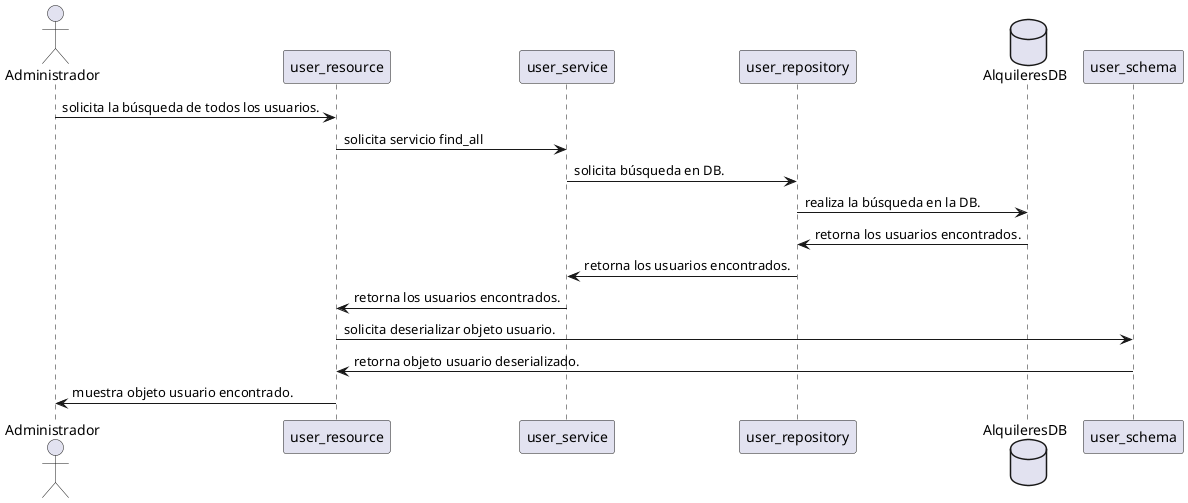 @startuml Diagrama de Secuencia - Búsqueda de todos los usuarios

actor Administrador

Administrador -> user_resource: solicita la búsqueda de todos los usuarios.
user_resource -> user_service: solicita servicio find_all
user_service -> user_repository: solicita búsqueda en DB.

database AlquileresDB

user_repository -> AlquileresDB: realiza la búsqueda en la DB.
AlquileresDB -> user_repository: retorna los usuarios encontrados.
user_repository -> user_service: retorna los usuarios encontrados.
user_service -> user_resource: retorna los usuarios encontrados.
user_resource -> user_schema: solicita deserializar objeto usuario.
user_schema -> user_resource: retorna objeto usuario deserializado.
user_resource -> Administrador: muestra objeto usuario encontrado.

@enduml